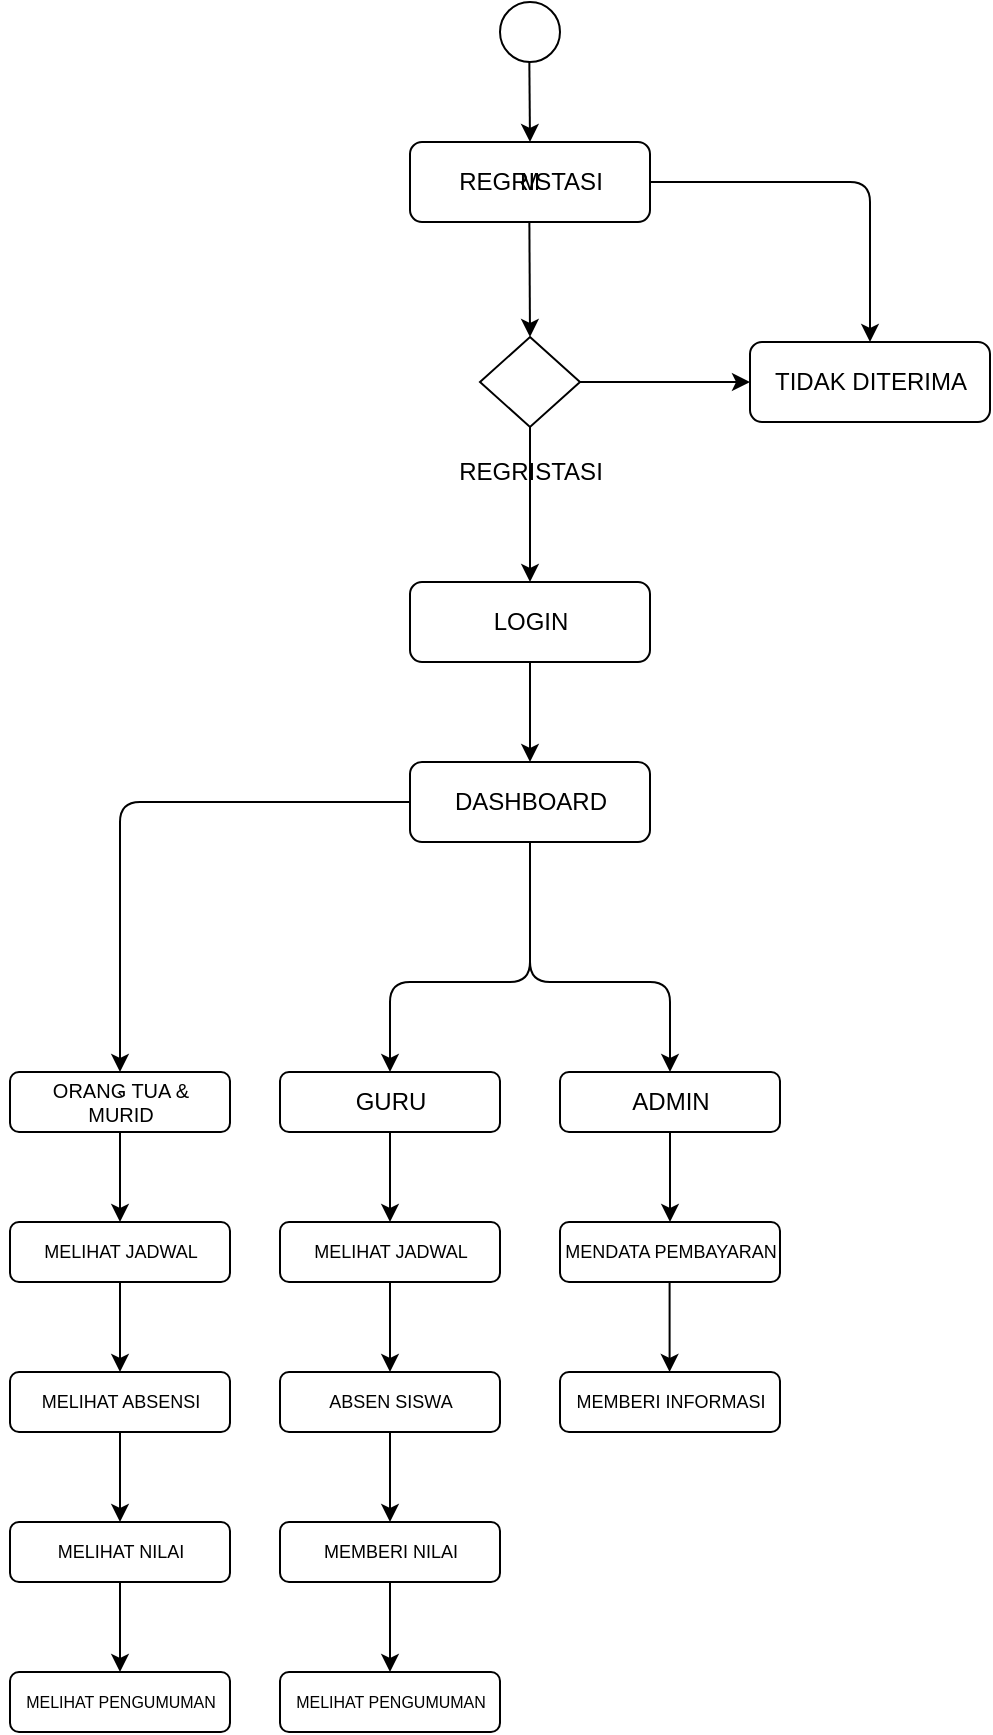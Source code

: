 <mxfile>
    <diagram id="DTqnPXe7rc2TzzwqVxXG" name="Page-1">
        <mxGraphModel dx="955" dy="482" grid="1" gridSize="10" guides="1" tooltips="1" connect="1" arrows="1" fold="1" page="1" pageScale="1" pageWidth="850" pageHeight="1100" math="0" shadow="0">
            <root>
                <mxCell id="0"/>
                <mxCell id="1" parent="0"/>
                <mxCell id="69" value="" style="rounded=1;whiteSpace=wrap;html=1;" vertex="1" parent="1">
                    <mxGeometry x="340" y="460" width="120" height="40" as="geometry"/>
                </mxCell>
                <mxCell id="14" value="M" style="rounded=1;whiteSpace=wrap;html=1;" vertex="1" parent="1">
                    <mxGeometry x="340" y="150" width="120" height="40" as="geometry"/>
                </mxCell>
                <mxCell id="6" value="REGRISTASI" style="text;html=1;align=center;verticalAlign=middle;resizable=0;points=[];autosize=1;strokeColor=none;fillColor=none;" parent="1" vertex="1">
                    <mxGeometry x="350" y="155" width="100" height="30" as="geometry"/>
                </mxCell>
                <mxCell id="9" value="" style="endArrow=classic;html=1;entryX=0.5;entryY=0;entryDx=0;entryDy=0;" parent="1" edge="1" target="19">
                    <mxGeometry width="50" height="50" relative="1" as="geometry">
                        <mxPoint x="399.69" y="190" as="sourcePoint"/>
                        <mxPoint x="399.824" y="220.176" as="targetPoint"/>
                    </mxGeometry>
                </mxCell>
                <mxCell id="10" value="" style="ellipse;whiteSpace=wrap;html=1;aspect=fixed;" parent="1" vertex="1">
                    <mxGeometry x="385" y="80" width="30" height="30" as="geometry"/>
                </mxCell>
                <mxCell id="12" value="" style="endArrow=classic;html=1;" edge="1" parent="1">
                    <mxGeometry width="50" height="50" relative="1" as="geometry">
                        <mxPoint x="399.67" y="110" as="sourcePoint"/>
                        <mxPoint x="400" y="150" as="targetPoint"/>
                    </mxGeometry>
                </mxCell>
                <mxCell id="15" value="" style="endArrow=classic;html=1;exitX=1;exitY=0.5;exitDx=0;exitDy=0;entryX=0.5;entryY=0;entryDx=0;entryDy=0;" edge="1" parent="1" source="14" target="16">
                    <mxGeometry width="50" height="50" relative="1" as="geometry">
                        <mxPoint x="540" y="250" as="sourcePoint"/>
                        <mxPoint x="590" y="200" as="targetPoint"/>
                        <Array as="points">
                            <mxPoint x="570" y="170"/>
                        </Array>
                    </mxGeometry>
                </mxCell>
                <mxCell id="16" value="" style="rounded=1;whiteSpace=wrap;html=1;" vertex="1" parent="1">
                    <mxGeometry x="510" y="250" width="120" height="40" as="geometry"/>
                </mxCell>
                <mxCell id="17" value="TIDAK DITERIMA" style="text;html=1;align=center;verticalAlign=middle;resizable=0;points=[];autosize=1;strokeColor=none;fillColor=none;" vertex="1" parent="1">
                    <mxGeometry x="510" y="255" width="120" height="30" as="geometry"/>
                </mxCell>
                <mxCell id="19" value="" style="rhombus;whiteSpace=wrap;html=1;" vertex="1" parent="1">
                    <mxGeometry x="375" y="247.5" width="50" height="45" as="geometry"/>
                </mxCell>
                <mxCell id="21" value="" style="endArrow=classic;html=1;exitX=1;exitY=0.5;exitDx=0;exitDy=0;entryX=0;entryY=0.5;entryDx=0;entryDy=0;" edge="1" parent="1" source="19" target="16">
                    <mxGeometry width="50" height="50" relative="1" as="geometry">
                        <mxPoint x="430" y="270" as="sourcePoint"/>
                        <mxPoint x="480" y="250" as="targetPoint"/>
                    </mxGeometry>
                </mxCell>
                <mxCell id="22" value="REGRISTASI" style="text;html=1;align=center;verticalAlign=middle;resizable=0;points=[];autosize=1;strokeColor=none;fillColor=none;" vertex="1" parent="1">
                    <mxGeometry x="350" y="300" width="100" height="30" as="geometry"/>
                </mxCell>
                <mxCell id="23" value="" style="endArrow=classic;html=1;exitX=0.5;exitY=1;exitDx=0;exitDy=0;entryX=0.5;entryY=0;entryDx=0;entryDy=0;" edge="1" parent="1" source="19" target="24">
                    <mxGeometry width="50" height="50" relative="1" as="geometry">
                        <mxPoint x="390" y="300" as="sourcePoint"/>
                        <mxPoint x="400" y="350" as="targetPoint"/>
                    </mxGeometry>
                </mxCell>
                <mxCell id="24" value="" style="rounded=1;whiteSpace=wrap;html=1;" vertex="1" parent="1">
                    <mxGeometry x="340" y="370" width="120" height="40" as="geometry"/>
                </mxCell>
                <mxCell id="25" value="LOGIN" style="text;html=1;align=center;verticalAlign=middle;resizable=0;points=[];autosize=1;strokeColor=none;fillColor=none;" vertex="1" parent="1">
                    <mxGeometry x="370" y="375" width="60" height="30" as="geometry"/>
                </mxCell>
                <mxCell id="30" value="`" style="rounded=1;whiteSpace=wrap;html=1;" vertex="1" parent="1">
                    <mxGeometry x="140" y="615" width="110" height="30" as="geometry"/>
                </mxCell>
                <mxCell id="33" value="" style="endArrow=classic;html=1;entryX=0.5;entryY=0;entryDx=0;entryDy=0;" edge="1" parent="1" target="34">
                    <mxGeometry width="50" height="50" relative="1" as="geometry">
                        <mxPoint x="400" y="520" as="sourcePoint"/>
                        <mxPoint x="400" y="530" as="targetPoint"/>
                        <Array as="points">
                            <mxPoint x="400" y="520"/>
                            <mxPoint x="400" y="540"/>
                            <mxPoint x="400" y="570"/>
                            <mxPoint x="330" y="570"/>
                        </Array>
                    </mxGeometry>
                </mxCell>
                <mxCell id="34" value="" style="rounded=1;whiteSpace=wrap;html=1;" vertex="1" parent="1">
                    <mxGeometry x="275" y="615" width="110" height="30" as="geometry"/>
                </mxCell>
                <mxCell id="36" value="" style="rounded=1;whiteSpace=wrap;html=1;" vertex="1" parent="1">
                    <mxGeometry x="415" y="615" width="110" height="30" as="geometry"/>
                </mxCell>
                <mxCell id="38" value="" style="endArrow=classic;html=1;entryX=0.5;entryY=0;entryDx=0;entryDy=0;exitX=0.5;exitY=1;exitDx=0;exitDy=0;" edge="1" parent="1" source="69" target="36">
                    <mxGeometry width="50" height="50" relative="1" as="geometry">
                        <mxPoint x="400" y="530" as="sourcePoint"/>
                        <mxPoint x="399.75" y="527" as="targetPoint"/>
                        <Array as="points">
                            <mxPoint x="400" y="570"/>
                            <mxPoint x="470" y="570"/>
                        </Array>
                    </mxGeometry>
                </mxCell>
                <mxCell id="39" value="GURU" style="text;html=1;align=center;verticalAlign=middle;resizable=0;points=[];autosize=1;strokeColor=none;fillColor=none;" vertex="1" parent="1">
                    <mxGeometry x="300" y="615" width="60" height="30" as="geometry"/>
                </mxCell>
                <mxCell id="40" value="ADMIN" style="text;html=1;align=center;verticalAlign=middle;resizable=0;points=[];autosize=1;strokeColor=none;fillColor=none;" vertex="1" parent="1">
                    <mxGeometry x="440" y="615" width="60" height="30" as="geometry"/>
                </mxCell>
                <mxCell id="42" value="" style="rounded=1;whiteSpace=wrap;html=1;" vertex="1" parent="1">
                    <mxGeometry x="140" y="690" width="110" height="30" as="geometry"/>
                </mxCell>
                <mxCell id="48" value="" style="endArrow=classic;html=1;entryX=0.5;entryY=0;entryDx=0;entryDy=0;exitX=0.5;exitY=1;exitDx=0;exitDy=0;" edge="1" parent="1" source="30" target="42">
                    <mxGeometry width="50" height="50" relative="1" as="geometry">
                        <mxPoint x="195" y="650" as="sourcePoint"/>
                        <mxPoint x="350" y="645" as="targetPoint"/>
                    </mxGeometry>
                </mxCell>
                <mxCell id="49" value="" style="rounded=1;whiteSpace=wrap;html=1;" vertex="1" parent="1">
                    <mxGeometry x="140" y="765" width="110" height="30" as="geometry"/>
                </mxCell>
                <mxCell id="50" value="" style="endArrow=classic;html=1;entryX=0.5;entryY=0;entryDx=0;entryDy=0;exitX=0.5;exitY=1;exitDx=0;exitDy=0;" edge="1" parent="1" target="49">
                    <mxGeometry width="50" height="50" relative="1" as="geometry">
                        <mxPoint x="195" y="720" as="sourcePoint"/>
                        <mxPoint x="350" y="720" as="targetPoint"/>
                    </mxGeometry>
                </mxCell>
                <mxCell id="51" value="" style="rounded=1;whiteSpace=wrap;html=1;" vertex="1" parent="1">
                    <mxGeometry x="140" y="840" width="110" height="30" as="geometry"/>
                </mxCell>
                <mxCell id="52" value="" style="endArrow=classic;html=1;entryX=0.5;entryY=0;entryDx=0;entryDy=0;exitX=0.5;exitY=1;exitDx=0;exitDy=0;" edge="1" parent="1" target="51">
                    <mxGeometry width="50" height="50" relative="1" as="geometry">
                        <mxPoint x="195" y="795" as="sourcePoint"/>
                        <mxPoint x="350" y="795" as="targetPoint"/>
                    </mxGeometry>
                </mxCell>
                <mxCell id="53" value="" style="rounded=1;whiteSpace=wrap;html=1;" vertex="1" parent="1">
                    <mxGeometry x="275" y="690" width="110" height="30" as="geometry"/>
                </mxCell>
                <mxCell id="54" value="" style="endArrow=classic;html=1;entryX=0.5;entryY=0;entryDx=0;entryDy=0;exitX=0.5;exitY=1;exitDx=0;exitDy=0;" edge="1" parent="1" target="53">
                    <mxGeometry width="50" height="50" relative="1" as="geometry">
                        <mxPoint x="330" y="645" as="sourcePoint"/>
                        <mxPoint x="485" y="645" as="targetPoint"/>
                    </mxGeometry>
                </mxCell>
                <mxCell id="55" value="" style="rounded=1;whiteSpace=wrap;html=1;" vertex="1" parent="1">
                    <mxGeometry x="275" y="765" width="110" height="30" as="geometry"/>
                </mxCell>
                <mxCell id="56" value="" style="endArrow=classic;html=1;entryX=0.5;entryY=0;entryDx=0;entryDy=0;exitX=0.5;exitY=1;exitDx=0;exitDy=0;" edge="1" parent="1" target="55">
                    <mxGeometry width="50" height="50" relative="1" as="geometry">
                        <mxPoint x="330" y="720" as="sourcePoint"/>
                        <mxPoint x="485" y="720" as="targetPoint"/>
                    </mxGeometry>
                </mxCell>
                <mxCell id="57" value="" style="rounded=1;whiteSpace=wrap;html=1;" vertex="1" parent="1">
                    <mxGeometry x="275" y="840" width="110" height="30" as="geometry"/>
                </mxCell>
                <mxCell id="58" value="" style="endArrow=classic;html=1;entryX=0.5;entryY=0;entryDx=0;entryDy=0;exitX=0.5;exitY=1;exitDx=0;exitDy=0;" edge="1" parent="1" target="57">
                    <mxGeometry width="50" height="50" relative="1" as="geometry">
                        <mxPoint x="330" y="795" as="sourcePoint"/>
                        <mxPoint x="485" y="795" as="targetPoint"/>
                    </mxGeometry>
                </mxCell>
                <mxCell id="59" value="" style="rounded=1;whiteSpace=wrap;html=1;" vertex="1" parent="1">
                    <mxGeometry x="415" y="690" width="110" height="30" as="geometry"/>
                </mxCell>
                <mxCell id="60" value="" style="endArrow=classic;html=1;entryX=0.5;entryY=0;entryDx=0;entryDy=0;exitX=0.5;exitY=1;exitDx=0;exitDy=0;" edge="1" parent="1" target="59">
                    <mxGeometry width="50" height="50" relative="1" as="geometry">
                        <mxPoint x="470" y="645" as="sourcePoint"/>
                        <mxPoint x="625" y="645" as="targetPoint"/>
                    </mxGeometry>
                </mxCell>
                <mxCell id="61" value="" style="rounded=1;whiteSpace=wrap;html=1;" vertex="1" parent="1">
                    <mxGeometry x="415" y="765" width="110" height="30" as="geometry"/>
                </mxCell>
                <mxCell id="65" value="ORANG TUA &amp;amp;&lt;div&gt;MURID&lt;/div&gt;" style="text;html=1;align=center;verticalAlign=middle;resizable=0;points=[];autosize=1;strokeColor=none;fillColor=none;fontSize=10;" vertex="1" parent="1">
                    <mxGeometry x="150" y="610" width="90" height="40" as="geometry"/>
                </mxCell>
                <mxCell id="73" value="" style="endArrow=classic;html=1;exitX=0;exitY=0.5;exitDx=0;exitDy=0;entryX=0.5;entryY=0;entryDx=0;entryDy=0;" edge="1" parent="1" source="69" target="30">
                    <mxGeometry width="50" height="50" relative="1" as="geometry">
                        <mxPoint x="360" y="610" as="sourcePoint"/>
                        <mxPoint x="410" y="560" as="targetPoint"/>
                        <Array as="points">
                            <mxPoint x="195" y="480"/>
                        </Array>
                    </mxGeometry>
                </mxCell>
                <mxCell id="74" value="" style="endArrow=classic;html=1;exitX=0.5;exitY=1;exitDx=0;exitDy=0;" edge="1" parent="1" source="24" target="69">
                    <mxGeometry width="50" height="50" relative="1" as="geometry">
                        <mxPoint x="400" y="550" as="sourcePoint"/>
                        <mxPoint x="450" y="500" as="targetPoint"/>
                    </mxGeometry>
                </mxCell>
                <mxCell id="75" value="DASHBOARD" style="text;html=1;align=center;verticalAlign=middle;resizable=0;points=[];autosize=1;strokeColor=none;fillColor=none;" vertex="1" parent="1">
                    <mxGeometry x="350" y="465" width="100" height="30" as="geometry"/>
                </mxCell>
                <mxCell id="76" value="MELIHAT JADWAL" style="text;html=1;align=center;verticalAlign=middle;resizable=0;points=[];autosize=1;strokeColor=none;fillColor=none;fontSize=9;" vertex="1" parent="1">
                    <mxGeometry x="145" y="695" width="100" height="20" as="geometry"/>
                </mxCell>
                <mxCell id="78" value="MELIHAT ABSENSI" style="text;html=1;align=center;verticalAlign=middle;resizable=0;points=[];autosize=1;strokeColor=none;fillColor=none;fontSize=9;" vertex="1" parent="1">
                    <mxGeometry x="145" y="770" width="100" height="20" as="geometry"/>
                </mxCell>
                <mxCell id="79" value="MELIHAT JADWAL" style="text;html=1;align=center;verticalAlign=middle;resizable=0;points=[];autosize=1;strokeColor=none;fillColor=none;fontSize=9;" vertex="1" parent="1">
                    <mxGeometry x="280" y="695" width="100" height="20" as="geometry"/>
                </mxCell>
                <mxCell id="80" value="MELIHAT NILAI" style="text;html=1;align=center;verticalAlign=middle;resizable=0;points=[];autosize=1;strokeColor=none;fillColor=none;fontSize=9;" vertex="1" parent="1">
                    <mxGeometry x="150" y="845" width="90" height="20" as="geometry"/>
                </mxCell>
                <mxCell id="81" value="ABSEN SISWA" style="text;html=1;align=center;verticalAlign=middle;resizable=0;points=[];autosize=1;strokeColor=none;fillColor=none;fontSize=9;" vertex="1" parent="1">
                    <mxGeometry x="285" y="770" width="90" height="20" as="geometry"/>
                </mxCell>
                <mxCell id="82" value="MEMBERI NILAI" style="text;html=1;align=center;verticalAlign=middle;resizable=0;points=[];autosize=1;strokeColor=none;fillColor=none;fontSize=9;" vertex="1" parent="1">
                    <mxGeometry x="285" y="845" width="90" height="20" as="geometry"/>
                </mxCell>
                <mxCell id="83" value="MENDATA PEMBAYARAN" style="text;html=1;align=center;verticalAlign=middle;resizable=0;points=[];autosize=1;strokeColor=none;fillColor=none;fontSize=9;" vertex="1" parent="1">
                    <mxGeometry x="405" y="695" width="130" height="20" as="geometry"/>
                </mxCell>
                <mxCell id="85" value="MEMBERI INFORMASI" style="text;html=1;align=center;verticalAlign=middle;resizable=0;points=[];autosize=1;strokeColor=none;fillColor=none;fontSize=9;" vertex="1" parent="1">
                    <mxGeometry x="410" y="770" width="120" height="20" as="geometry"/>
                </mxCell>
                <mxCell id="87" value="" style="endArrow=classic;html=1;entryX=0.5;entryY=0;entryDx=0;entryDy=0;exitX=0.5;exitY=1;exitDx=0;exitDy=0;" edge="1" parent="1">
                    <mxGeometry width="50" height="50" relative="1" as="geometry">
                        <mxPoint x="469.8" y="720" as="sourcePoint"/>
                        <mxPoint x="469.8" y="765" as="targetPoint"/>
                    </mxGeometry>
                </mxCell>
                <mxCell id="90" value="" style="rounded=1;whiteSpace=wrap;html=1;" vertex="1" parent="1">
                    <mxGeometry x="140" y="915" width="110" height="30" as="geometry"/>
                </mxCell>
                <mxCell id="91" value="" style="endArrow=classic;html=1;entryX=0.5;entryY=0;entryDx=0;entryDy=0;exitX=0.5;exitY=1;exitDx=0;exitDy=0;" edge="1" parent="1" target="90">
                    <mxGeometry width="50" height="50" relative="1" as="geometry">
                        <mxPoint x="195" y="870" as="sourcePoint"/>
                        <mxPoint x="350" y="870" as="targetPoint"/>
                    </mxGeometry>
                </mxCell>
                <mxCell id="92" value="&lt;font style=&quot;font-size: 8px;&quot;&gt;MELIHAT PENGUMUMAN&lt;/font&gt;" style="text;html=1;align=center;verticalAlign=middle;resizable=0;points=[];autosize=1;strokeColor=none;fillColor=none;fontSize=9;" vertex="1" parent="1">
                    <mxGeometry x="135" y="920" width="120" height="20" as="geometry"/>
                </mxCell>
                <mxCell id="93" value="" style="rounded=1;whiteSpace=wrap;html=1;" vertex="1" parent="1">
                    <mxGeometry x="275" y="915" width="110" height="30" as="geometry"/>
                </mxCell>
                <mxCell id="94" value="" style="endArrow=classic;html=1;entryX=0.5;entryY=0;entryDx=0;entryDy=0;exitX=0.5;exitY=1;exitDx=0;exitDy=0;" edge="1" parent="1" target="93">
                    <mxGeometry width="50" height="50" relative="1" as="geometry">
                        <mxPoint x="330" y="870" as="sourcePoint"/>
                        <mxPoint x="485" y="870" as="targetPoint"/>
                    </mxGeometry>
                </mxCell>
                <mxCell id="95" value="&lt;font style=&quot;font-size: 8px;&quot;&gt;MELIHAT PENGUMUMAN&lt;/font&gt;" style="text;html=1;align=center;verticalAlign=middle;resizable=0;points=[];autosize=1;strokeColor=none;fillColor=none;fontSize=9;" vertex="1" parent="1">
                    <mxGeometry x="270" y="920" width="120" height="20" as="geometry"/>
                </mxCell>
            </root>
        </mxGraphModel>
    </diagram>
</mxfile>